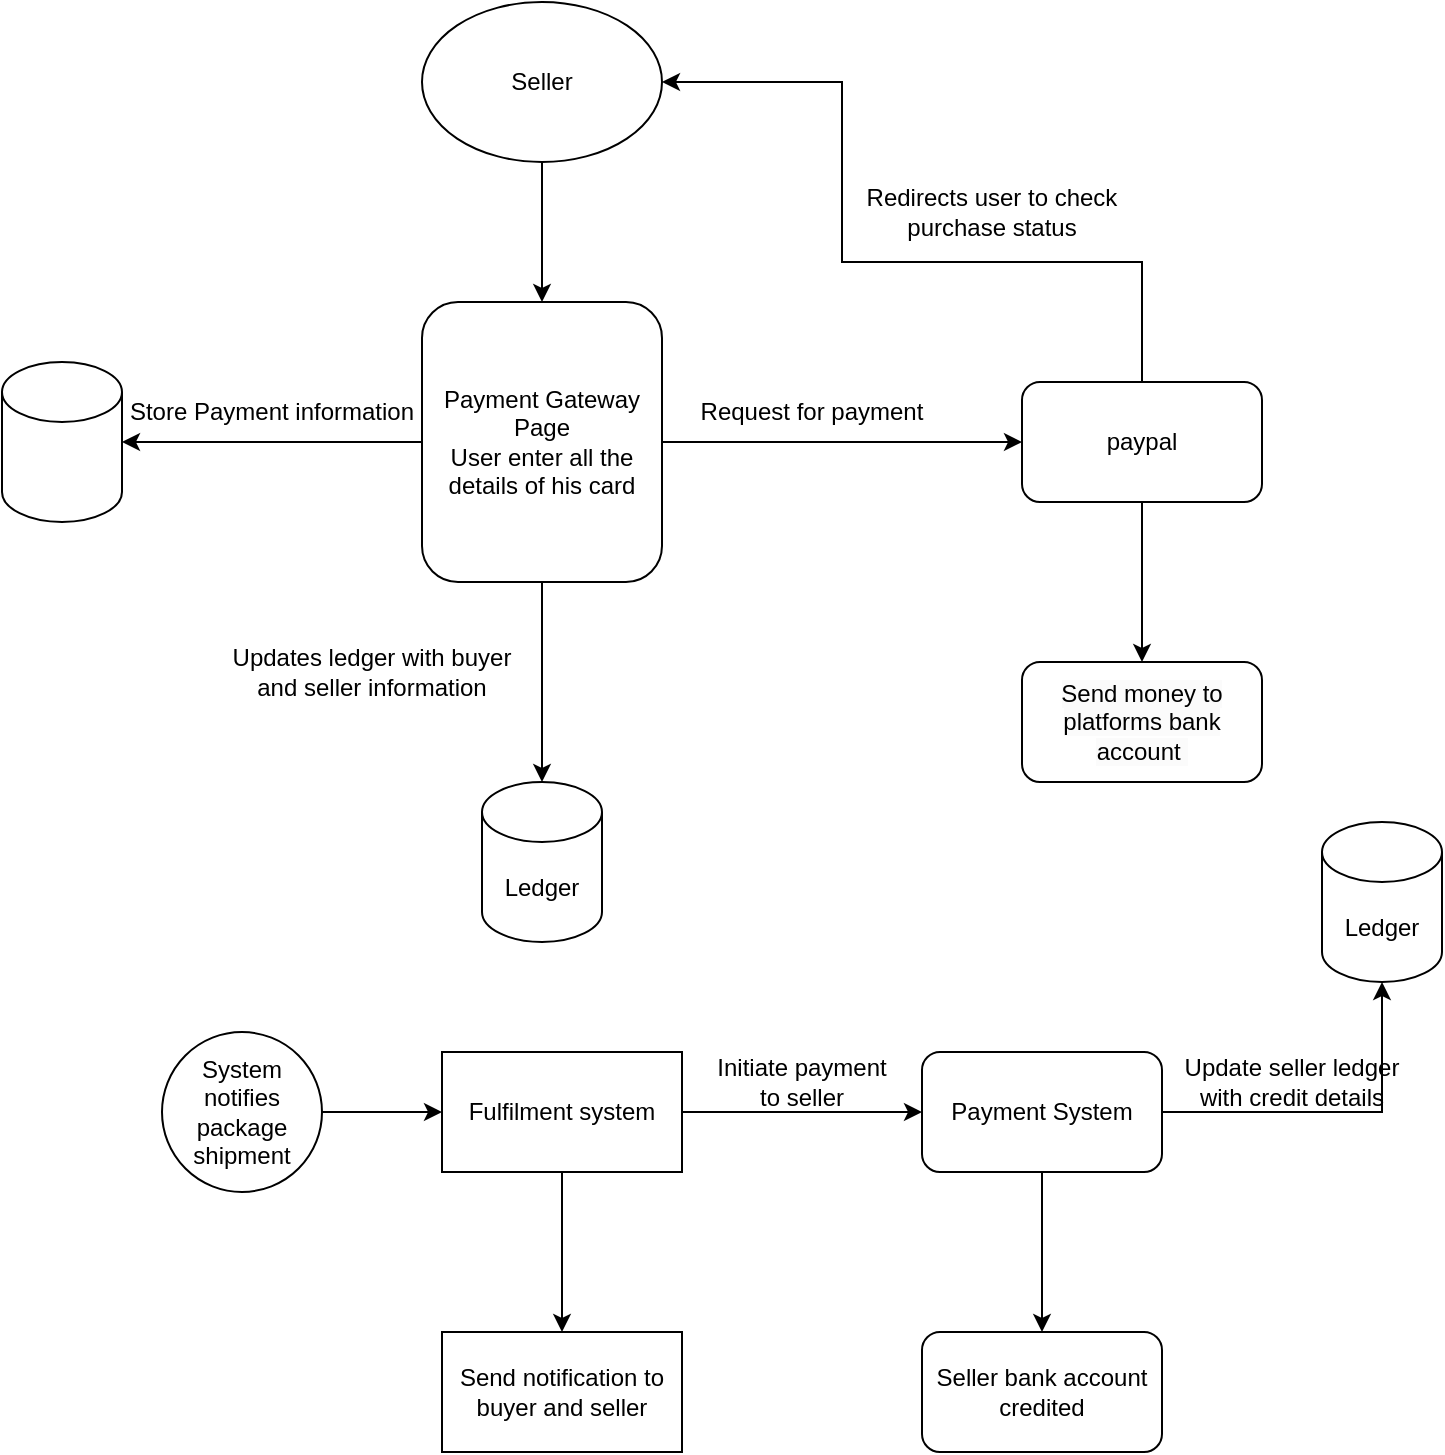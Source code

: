 <mxfile version="21.8.2" type="github">
  <diagram name="Page-1" id="2ShicnqYgD_Ipn20mkBy">
    <mxGraphModel dx="954" dy="1779" grid="1" gridSize="10" guides="1" tooltips="1" connect="1" arrows="1" fold="1" page="1" pageScale="1" pageWidth="827" pageHeight="1169" math="0" shadow="0">
      <root>
        <mxCell id="0" />
        <mxCell id="1" parent="0" />
        <mxCell id="uNhaUeFf4j6WymzixJb7-2" style="edgeStyle=orthogonalEdgeStyle;rounded=0;orthogonalLoop=1;jettySize=auto;html=1;" edge="1" parent="1" source="uNhaUeFf4j6WymzixJb7-1" target="uNhaUeFf4j6WymzixJb7-3">
          <mxGeometry relative="1" as="geometry">
            <mxPoint x="280" y="170" as="targetPoint" />
          </mxGeometry>
        </mxCell>
        <mxCell id="uNhaUeFf4j6WymzixJb7-1" value="Seller" style="ellipse;whiteSpace=wrap;html=1;" vertex="1" parent="1">
          <mxGeometry x="270" y="-10" width="120" height="80" as="geometry" />
        </mxCell>
        <mxCell id="uNhaUeFf4j6WymzixJb7-4" style="edgeStyle=orthogonalEdgeStyle;rounded=0;orthogonalLoop=1;jettySize=auto;html=1;" edge="1" parent="1" source="uNhaUeFf4j6WymzixJb7-3">
          <mxGeometry relative="1" as="geometry">
            <mxPoint x="570" y="210" as="targetPoint" />
          </mxGeometry>
        </mxCell>
        <mxCell id="uNhaUeFf4j6WymzixJb7-9" style="edgeStyle=orthogonalEdgeStyle;rounded=0;orthogonalLoop=1;jettySize=auto;html=1;" edge="1" parent="1" source="uNhaUeFf4j6WymzixJb7-3" target="uNhaUeFf4j6WymzixJb7-10">
          <mxGeometry relative="1" as="geometry">
            <mxPoint x="200" y="210" as="targetPoint" />
          </mxGeometry>
        </mxCell>
        <mxCell id="uNhaUeFf4j6WymzixJb7-18" style="edgeStyle=orthogonalEdgeStyle;rounded=0;orthogonalLoop=1;jettySize=auto;html=1;" edge="1" parent="1" source="uNhaUeFf4j6WymzixJb7-3" target="uNhaUeFf4j6WymzixJb7-19">
          <mxGeometry relative="1" as="geometry">
            <mxPoint x="330" y="340" as="targetPoint" />
          </mxGeometry>
        </mxCell>
        <mxCell id="uNhaUeFf4j6WymzixJb7-3" value="Payment Gateway Page&lt;br&gt;User enter all the details of his card" style="rounded=1;whiteSpace=wrap;html=1;" vertex="1" parent="1">
          <mxGeometry x="270" y="140" width="120" height="140" as="geometry" />
        </mxCell>
        <mxCell id="uNhaUeFf4j6WymzixJb7-14" value="" style="edgeStyle=orthogonalEdgeStyle;rounded=0;orthogonalLoop=1;jettySize=auto;html=1;" edge="1" parent="1" source="uNhaUeFf4j6WymzixJb7-8" target="uNhaUeFf4j6WymzixJb7-13">
          <mxGeometry relative="1" as="geometry" />
        </mxCell>
        <mxCell id="uNhaUeFf4j6WymzixJb7-16" style="edgeStyle=orthogonalEdgeStyle;rounded=0;orthogonalLoop=1;jettySize=auto;html=1;entryX=1;entryY=0.5;entryDx=0;entryDy=0;" edge="1" parent="1" source="uNhaUeFf4j6WymzixJb7-8" target="uNhaUeFf4j6WymzixJb7-1">
          <mxGeometry relative="1" as="geometry">
            <Array as="points">
              <mxPoint x="630" y="120" />
              <mxPoint x="480" y="120" />
              <mxPoint x="480" y="30" />
            </Array>
          </mxGeometry>
        </mxCell>
        <mxCell id="uNhaUeFf4j6WymzixJb7-8" value="paypal" style="rounded=1;whiteSpace=wrap;html=1;" vertex="1" parent="1">
          <mxGeometry x="570" y="180" width="120" height="60" as="geometry" />
        </mxCell>
        <mxCell id="uNhaUeFf4j6WymzixJb7-10" value="" style="shape=cylinder3;whiteSpace=wrap;html=1;boundedLbl=1;backgroundOutline=1;size=15;" vertex="1" parent="1">
          <mxGeometry x="60" y="170" width="60" height="80" as="geometry" />
        </mxCell>
        <mxCell id="uNhaUeFf4j6WymzixJb7-11" value="Store Payment information" style="text;html=1;strokeColor=none;fillColor=none;align=center;verticalAlign=middle;whiteSpace=wrap;rounded=0;" vertex="1" parent="1">
          <mxGeometry x="120" y="180" width="150" height="30" as="geometry" />
        </mxCell>
        <mxCell id="uNhaUeFf4j6WymzixJb7-12" value="Request for payment" style="text;html=1;strokeColor=none;fillColor=none;align=center;verticalAlign=middle;whiteSpace=wrap;rounded=0;" vertex="1" parent="1">
          <mxGeometry x="390" y="180" width="150" height="30" as="geometry" />
        </mxCell>
        <mxCell id="uNhaUeFf4j6WymzixJb7-13" value="&lt;meta charset=&quot;utf-8&quot;&gt;&lt;span style=&quot;color: rgb(0, 0, 0); font-family: Helvetica; font-size: 12px; font-style: normal; font-variant-ligatures: normal; font-variant-caps: normal; font-weight: 400; letter-spacing: normal; orphans: 2; text-align: center; text-indent: 0px; text-transform: none; widows: 2; word-spacing: 0px; -webkit-text-stroke-width: 0px; background-color: rgb(251, 251, 251); text-decoration-thickness: initial; text-decoration-style: initial; text-decoration-color: initial; float: none; display: inline !important;&quot;&gt;Send money to platforms bank account&amp;nbsp;&lt;/span&gt;" style="rounded=1;whiteSpace=wrap;html=1;" vertex="1" parent="1">
          <mxGeometry x="570" y="320" width="120" height="60" as="geometry" />
        </mxCell>
        <mxCell id="uNhaUeFf4j6WymzixJb7-17" value="Redirects user to check purchase status" style="text;html=1;strokeColor=none;fillColor=none;align=center;verticalAlign=middle;whiteSpace=wrap;rounded=0;" vertex="1" parent="1">
          <mxGeometry x="480" y="80" width="150" height="30" as="geometry" />
        </mxCell>
        <mxCell id="uNhaUeFf4j6WymzixJb7-19" value="Ledger" style="shape=cylinder3;whiteSpace=wrap;html=1;boundedLbl=1;backgroundOutline=1;size=15;" vertex="1" parent="1">
          <mxGeometry x="300" y="380" width="60" height="80" as="geometry" />
        </mxCell>
        <mxCell id="uNhaUeFf4j6WymzixJb7-20" value="Updates ledger with buyer and seller information" style="text;html=1;strokeColor=none;fillColor=none;align=center;verticalAlign=middle;whiteSpace=wrap;rounded=0;" vertex="1" parent="1">
          <mxGeometry x="170" y="310" width="150" height="30" as="geometry" />
        </mxCell>
        <mxCell id="uNhaUeFf4j6WymzixJb7-23" value="" style="edgeStyle=orthogonalEdgeStyle;rounded=0;orthogonalLoop=1;jettySize=auto;html=1;" edge="1" parent="1" source="uNhaUeFf4j6WymzixJb7-21" target="uNhaUeFf4j6WymzixJb7-22">
          <mxGeometry relative="1" as="geometry" />
        </mxCell>
        <mxCell id="uNhaUeFf4j6WymzixJb7-21" value="System notifies package shipment" style="ellipse;whiteSpace=wrap;html=1;aspect=fixed;" vertex="1" parent="1">
          <mxGeometry x="140" y="505" width="80" height="80" as="geometry" />
        </mxCell>
        <mxCell id="uNhaUeFf4j6WymzixJb7-25" value="" style="edgeStyle=orthogonalEdgeStyle;rounded=0;orthogonalLoop=1;jettySize=auto;html=1;" edge="1" parent="1" source="uNhaUeFf4j6WymzixJb7-22" target="uNhaUeFf4j6WymzixJb7-24">
          <mxGeometry relative="1" as="geometry" />
        </mxCell>
        <mxCell id="uNhaUeFf4j6WymzixJb7-33" value="" style="edgeStyle=orthogonalEdgeStyle;rounded=0;orthogonalLoop=1;jettySize=auto;html=1;" edge="1" parent="1" source="uNhaUeFf4j6WymzixJb7-22" target="uNhaUeFf4j6WymzixJb7-32">
          <mxGeometry relative="1" as="geometry" />
        </mxCell>
        <mxCell id="uNhaUeFf4j6WymzixJb7-22" value="Fulfilment system" style="whiteSpace=wrap;html=1;" vertex="1" parent="1">
          <mxGeometry x="280" y="515" width="120" height="60" as="geometry" />
        </mxCell>
        <mxCell id="uNhaUeFf4j6WymzixJb7-28" value="" style="edgeStyle=orthogonalEdgeStyle;rounded=0;orthogonalLoop=1;jettySize=auto;html=1;" edge="1" parent="1" source="uNhaUeFf4j6WymzixJb7-24" target="uNhaUeFf4j6WymzixJb7-27">
          <mxGeometry relative="1" as="geometry" />
        </mxCell>
        <mxCell id="uNhaUeFf4j6WymzixJb7-29" style="edgeStyle=orthogonalEdgeStyle;rounded=0;orthogonalLoop=1;jettySize=auto;html=1;" edge="1" parent="1" source="uNhaUeFf4j6WymzixJb7-24" target="uNhaUeFf4j6WymzixJb7-30">
          <mxGeometry relative="1" as="geometry">
            <mxPoint x="580" y="460" as="targetPoint" />
          </mxGeometry>
        </mxCell>
        <mxCell id="uNhaUeFf4j6WymzixJb7-24" value="Payment System" style="rounded=1;whiteSpace=wrap;html=1;" vertex="1" parent="1">
          <mxGeometry x="520" y="515" width="120" height="60" as="geometry" />
        </mxCell>
        <mxCell id="uNhaUeFf4j6WymzixJb7-26" value="Initiate payment to seller" style="text;html=1;strokeColor=none;fillColor=none;align=center;verticalAlign=middle;whiteSpace=wrap;rounded=0;" vertex="1" parent="1">
          <mxGeometry x="410" y="515" width="100" height="30" as="geometry" />
        </mxCell>
        <mxCell id="uNhaUeFf4j6WymzixJb7-27" value="Seller bank account credited" style="whiteSpace=wrap;html=1;rounded=1;" vertex="1" parent="1">
          <mxGeometry x="520" y="655" width="120" height="60" as="geometry" />
        </mxCell>
        <mxCell id="uNhaUeFf4j6WymzixJb7-30" value="Ledger" style="shape=cylinder3;whiteSpace=wrap;html=1;boundedLbl=1;backgroundOutline=1;size=15;" vertex="1" parent="1">
          <mxGeometry x="720" y="400" width="60" height="80" as="geometry" />
        </mxCell>
        <mxCell id="uNhaUeFf4j6WymzixJb7-31" value="Update seller ledger with credit details" style="text;html=1;strokeColor=none;fillColor=none;align=center;verticalAlign=middle;whiteSpace=wrap;rounded=0;" vertex="1" parent="1">
          <mxGeometry x="650" y="515" width="110" height="30" as="geometry" />
        </mxCell>
        <mxCell id="uNhaUeFf4j6WymzixJb7-32" value="Send notification to buyer and seller" style="whiteSpace=wrap;html=1;" vertex="1" parent="1">
          <mxGeometry x="280" y="655" width="120" height="60" as="geometry" />
        </mxCell>
      </root>
    </mxGraphModel>
  </diagram>
</mxfile>
